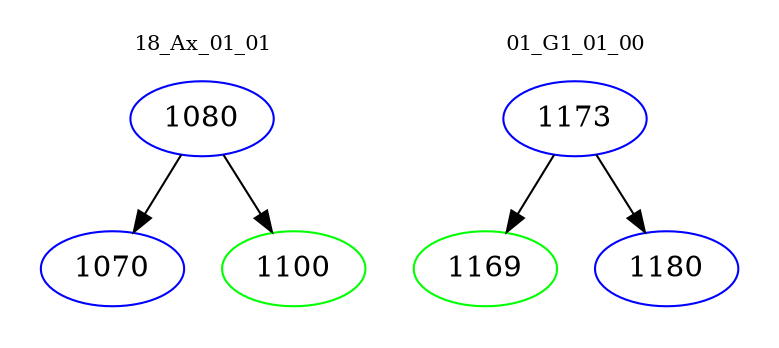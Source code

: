 digraph{
subgraph cluster_0 {
color = white
label = "18_Ax_01_01";
fontsize=10;
T0_1080 [label="1080", color="blue"]
T0_1080 -> T0_1070 [color="black"]
T0_1070 [label="1070", color="blue"]
T0_1080 -> T0_1100 [color="black"]
T0_1100 [label="1100", color="green"]
}
subgraph cluster_1 {
color = white
label = "01_G1_01_00";
fontsize=10;
T1_1173 [label="1173", color="blue"]
T1_1173 -> T1_1169 [color="black"]
T1_1169 [label="1169", color="green"]
T1_1173 -> T1_1180 [color="black"]
T1_1180 [label="1180", color="blue"]
}
}
